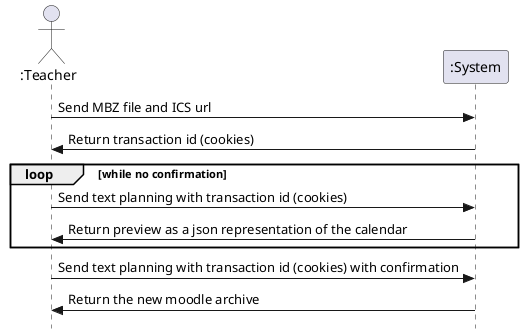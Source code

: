 @startuml
SkinParam style strictuml
actor ":Teacher" as T
participant ":System" as S
T -> S: Send MBZ file and ICS url
S -> T: Return transaction id (cookies)

loop while no confirmation
    T -> S: Send text planning with transaction id (cookies)
    T <- S: Return preview as a json representation of the calendar
end

T -> S: Send text planning with transaction id (cookies) with confirmation
T <- S: Return the new moodle archive
@enduml
